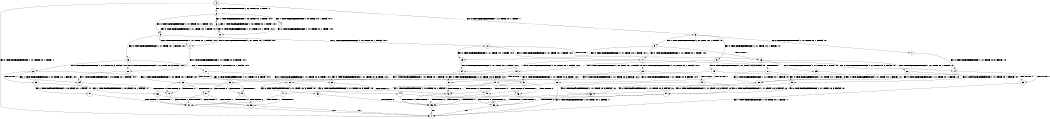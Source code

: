 digraph BCG {
size = "7, 10.5";
center = TRUE;
node [shape = circle];
0 [peripheries = 2];
0 -> 1 [label = "EX !0 !ATOMIC_EXCH_BRANCH (1, +1, TRUE, +0, 1, TRUE) !::"];
0 -> 2 [label = "EX !1 !ATOMIC_EXCH_BRANCH (1, +0, TRUE, +0, 1, TRUE) !::"];
0 -> 3 [label = "EX !0 !ATOMIC_EXCH_BRANCH (1, +1, TRUE, +0, 1, TRUE) !::"];
2 -> 4 [label = "EX !1 !ATOMIC_EXCH_BRANCH (1, +0, TRUE, +0, 1, TRUE) !:0:1:"];
2 -> 5 [label = "EX !0 !ATOMIC_EXCH_BRANCH (1, +1, TRUE, +0, 1, TRUE) !:0:1:"];
2 -> 6 [label = "EX !1 !ATOMIC_EXCH_BRANCH (1, +0, TRUE, +0, 1, TRUE) !:0:1:"];
3 -> 7 [label = "EX !0 !ATOMIC_EXCH_BRANCH (1, +1, TRUE, +0, 1, FALSE) !:0:"];
3 -> 8 [label = "EX !1 !ATOMIC_EXCH_BRANCH (1, +0, TRUE, +0, 1, FALSE) !:0:"];
3 -> 9 [label = "EX !0 !ATOMIC_EXCH_BRANCH (1, +1, TRUE, +0, 1, FALSE) !:0:"];
4 -> 10 [label = "EX !0 !ATOMIC_EXCH_BRANCH (1, +1, TRUE, +0, 1, TRUE) !:0:1:"];
5 -> 11 [label = "EX !0 !ATOMIC_EXCH_BRANCH (1, +1, TRUE, +0, 1, FALSE) !:0:1:"];
5 -> 12 [label = "EX !1 !ATOMIC_EXCH_BRANCH (1, +0, TRUE, +0, 1, FALSE) !:0:1:"];
5 -> 13 [label = "EX !0 !ATOMIC_EXCH_BRANCH (1, +1, TRUE, +0, 1, FALSE) !:0:1:"];
6 -> 10 [label = "EX !0 !ATOMIC_EXCH_BRANCH (1, +1, TRUE, +0, 1, TRUE) !:0:1:"];
6 -> 5 [label = "EX !0 !ATOMIC_EXCH_BRANCH (1, +1, TRUE, +0, 1, TRUE) !:0:1:"];
6 -> 6 [label = "EX !1 !ATOMIC_EXCH_BRANCH (1, +0, TRUE, +0, 1, TRUE) !:0:1:"];
7 -> 14 [label = "EX !0 !ATOMIC_EXCH_BRANCH (1, +1, TRUE, +0, 3, FALSE) !:0:"];
8 -> 15 [label = "EX !0 !ATOMIC_EXCH_BRANCH (1, +1, TRUE, +0, 1, TRUE) !:0:1:"];
8 -> 16 [label = "TERMINATE !1"];
8 -> 17 [label = "EX !0 !ATOMIC_EXCH_BRANCH (1, +1, TRUE, +0, 1, TRUE) !:0:1:"];
9 -> 14 [label = "EX !0 !ATOMIC_EXCH_BRANCH (1, +1, TRUE, +0, 3, FALSE) !:0:"];
9 -> 18 [label = "EX !1 !ATOMIC_EXCH_BRANCH (1, +0, TRUE, +0, 1, FALSE) !:0:"];
9 -> 19 [label = "EX !0 !ATOMIC_EXCH_BRANCH (1, +1, TRUE, +0, 3, FALSE) !:0:"];
10 -> 11 [label = "EX !0 !ATOMIC_EXCH_BRANCH (1, +1, TRUE, +0, 1, FALSE) !:0:1:"];
11 -> 20 [label = "EX !0 !ATOMIC_EXCH_BRANCH (1, +1, TRUE, +0, 3, FALSE) !:0:1:"];
12 -> 15 [label = "EX !0 !ATOMIC_EXCH_BRANCH (1, +1, TRUE, +0, 1, TRUE) !:0:1:"];
12 -> 16 [label = "TERMINATE !1"];
12 -> 17 [label = "EX !0 !ATOMIC_EXCH_BRANCH (1, +1, TRUE, +0, 1, TRUE) !:0:1:"];
13 -> 20 [label = "EX !0 !ATOMIC_EXCH_BRANCH (1, +1, TRUE, +0, 3, FALSE) !:0:1:"];
13 -> 21 [label = "EX !1 !ATOMIC_EXCH_BRANCH (1, +0, TRUE, +0, 1, FALSE) !:0:1:"];
13 -> 22 [label = "EX !0 !ATOMIC_EXCH_BRANCH (1, +1, TRUE, +0, 3, FALSE) !:0:1:"];
14 -> 23 [label = "TERMINATE !0"];
15 -> 24 [label = "EX !0 !ATOMIC_EXCH_BRANCH (1, +1, TRUE, +0, 1, FALSE) !:0:1:"];
16 -> 25 [label = "EX !0 !ATOMIC_EXCH_BRANCH (1, +1, TRUE, +0, 1, TRUE) !:0:"];
16 -> 26 [label = "EX !0 !ATOMIC_EXCH_BRANCH (1, +1, TRUE, +0, 1, TRUE) !:0:"];
17 -> 24 [label = "EX !0 !ATOMIC_EXCH_BRANCH (1, +1, TRUE, +0, 1, FALSE) !:0:1:"];
17 -> 27 [label = "TERMINATE !1"];
17 -> 28 [label = "EX !0 !ATOMIC_EXCH_BRANCH (1, +1, TRUE, +0, 1, FALSE) !:0:1:"];
18 -> 29 [label = "EX !0 !ATOMIC_EXCH_BRANCH (1, +1, TRUE, +0, 3, TRUE) !:0:1:"];
18 -> 30 [label = "TERMINATE !1"];
18 -> 31 [label = "EX !0 !ATOMIC_EXCH_BRANCH (1, +1, TRUE, +0, 3, TRUE) !:0:1:"];
19 -> 23 [label = "TERMINATE !0"];
19 -> 32 [label = "TERMINATE !0"];
19 -> 33 [label = "EX !1 !ATOMIC_EXCH_BRANCH (1, +0, TRUE, +0, 1, FALSE) !:0:"];
20 -> 34 [label = "EX !1 !ATOMIC_EXCH_BRANCH (1, +0, TRUE, +0, 1, FALSE) !:0:1:"];
21 -> 29 [label = "EX !0 !ATOMIC_EXCH_BRANCH (1, +1, TRUE, +0, 3, TRUE) !:0:1:"];
21 -> 30 [label = "TERMINATE !1"];
21 -> 31 [label = "EX !0 !ATOMIC_EXCH_BRANCH (1, +1, TRUE, +0, 3, TRUE) !:0:1:"];
22 -> 34 [label = "EX !1 !ATOMIC_EXCH_BRANCH (1, +0, TRUE, +0, 1, FALSE) !:0:1:"];
22 -> 35 [label = "TERMINATE !0"];
22 -> 36 [label = "EX !1 !ATOMIC_EXCH_BRANCH (1, +0, TRUE, +0, 1, FALSE) !:0:1:"];
23 -> 1 [label = "EX !1 !ATOMIC_EXCH_BRANCH (1, +0, TRUE, +0, 1, FALSE) !::"];
24 -> 37 [label = "EX !0 !ATOMIC_EXCH_BRANCH (1, +1, TRUE, +0, 3, FALSE) !:0:1:"];
25 -> 38 [label = "EX !0 !ATOMIC_EXCH_BRANCH (1, +1, TRUE, +0, 1, FALSE) !:0:"];
26 -> 38 [label = "EX !0 !ATOMIC_EXCH_BRANCH (1, +1, TRUE, +0, 1, FALSE) !:0:"];
26 -> 39 [label = "EX !0 !ATOMIC_EXCH_BRANCH (1, +1, TRUE, +0, 1, FALSE) !:0:"];
27 -> 38 [label = "EX !0 !ATOMIC_EXCH_BRANCH (1, +1, TRUE, +0, 1, FALSE) !:0:"];
27 -> 39 [label = "EX !0 !ATOMIC_EXCH_BRANCH (1, +1, TRUE, +0, 1, FALSE) !:0:"];
28 -> 37 [label = "EX !0 !ATOMIC_EXCH_BRANCH (1, +1, TRUE, +0, 3, FALSE) !:0:1:"];
28 -> 40 [label = "TERMINATE !1"];
28 -> 41 [label = "EX !0 !ATOMIC_EXCH_BRANCH (1, +1, TRUE, +0, 3, FALSE) !:0:1:"];
29 -> 42 [label = "TERMINATE !0"];
30 -> 43 [label = "EX !0 !ATOMIC_EXCH_BRANCH (1, +1, TRUE, +0, 3, TRUE) !:0:"];
30 -> 44 [label = "EX !0 !ATOMIC_EXCH_BRANCH (1, +1, TRUE, +0, 3, TRUE) !:0:"];
31 -> 42 [label = "TERMINATE !0"];
31 -> 45 [label = "TERMINATE !1"];
31 -> 46 [label = "TERMINATE !0"];
32 -> 1 [label = "EX !1 !ATOMIC_EXCH_BRANCH (1, +0, TRUE, +0, 1, FALSE) !::"];
32 -> 47 [label = "EX !1 !ATOMIC_EXCH_BRANCH (1, +0, TRUE, +0, 1, FALSE) !::"];
33 -> 48 [label = "TERMINATE !0"];
33 -> 49 [label = "TERMINATE !1"];
33 -> 50 [label = "TERMINATE !0"];
34 -> 48 [label = "TERMINATE !0"];
35 -> 51 [label = "EX !1 !ATOMIC_EXCH_BRANCH (1, +0, TRUE, +0, 1, FALSE) !:1:"];
35 -> 52 [label = "EX !1 !ATOMIC_EXCH_BRANCH (1, +0, TRUE, +0, 1, FALSE) !:1:"];
36 -> 48 [label = "TERMINATE !0"];
36 -> 49 [label = "TERMINATE !1"];
36 -> 50 [label = "TERMINATE !0"];
37 -> 42 [label = "TERMINATE !0"];
38 -> 53 [label = "EX !0 !ATOMIC_EXCH_BRANCH (1, +1, TRUE, +0, 3, FALSE) !:0:"];
39 -> 53 [label = "EX !0 !ATOMIC_EXCH_BRANCH (1, +1, TRUE, +0, 3, FALSE) !:0:"];
39 -> 54 [label = "EX !0 !ATOMIC_EXCH_BRANCH (1, +1, TRUE, +0, 3, FALSE) !:0:"];
40 -> 53 [label = "EX !0 !ATOMIC_EXCH_BRANCH (1, +1, TRUE, +0, 3, FALSE) !:0:"];
40 -> 54 [label = "EX !0 !ATOMIC_EXCH_BRANCH (1, +1, TRUE, +0, 3, FALSE) !:0:"];
41 -> 42 [label = "TERMINATE !0"];
41 -> 45 [label = "TERMINATE !1"];
41 -> 46 [label = "TERMINATE !0"];
42 -> 55 [label = "TERMINATE !1"];
43 -> 55 [label = "TERMINATE !0"];
44 -> 55 [label = "TERMINATE !0"];
44 -> 56 [label = "TERMINATE !0"];
45 -> 55 [label = "TERMINATE !0"];
45 -> 56 [label = "TERMINATE !0"];
46 -> 55 [label = "TERMINATE !1"];
46 -> 56 [label = "TERMINATE !1"];
47 -> 57 [label = "TERMINATE !1"];
47 -> 58 [label = "TERMINATE !1"];
48 -> 57 [label = "TERMINATE !1"];
49 -> 57 [label = "TERMINATE !0"];
49 -> 58 [label = "TERMINATE !0"];
50 -> 57 [label = "TERMINATE !1"];
50 -> 58 [label = "TERMINATE !1"];
51 -> 57 [label = "TERMINATE !1"];
52 -> 57 [label = "TERMINATE !1"];
52 -> 58 [label = "TERMINATE !1"];
53 -> 55 [label = "TERMINATE !0"];
54 -> 55 [label = "TERMINATE !0"];
54 -> 56 [label = "TERMINATE !0"];
55 -> 1 [label = "exit"];
56 -> 1 [label = "exit"];
57 -> 1 [label = "exit"];
58 -> 1 [label = "exit"];
}
